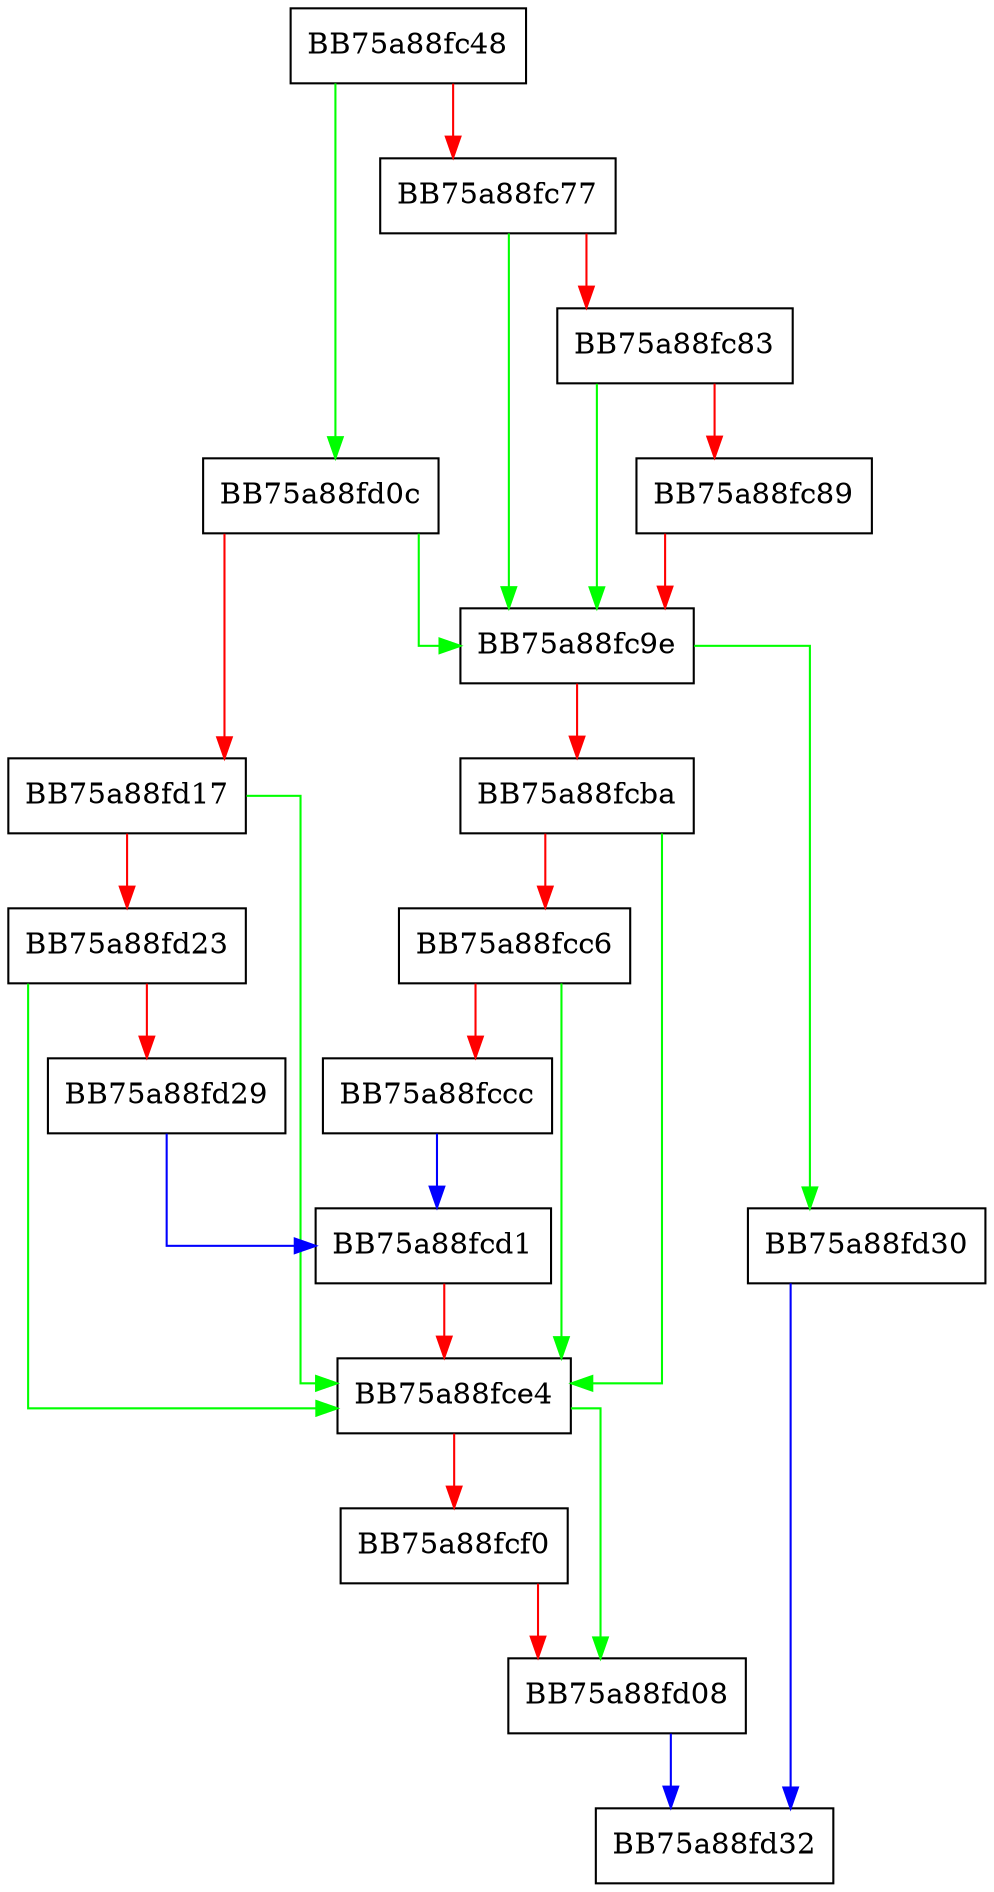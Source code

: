 digraph CreateSpynetReport {
  node [shape="box"];
  graph [splines=ortho];
  BB75a88fc48 -> BB75a88fd0c [color="green"];
  BB75a88fc48 -> BB75a88fc77 [color="red"];
  BB75a88fc77 -> BB75a88fc9e [color="green"];
  BB75a88fc77 -> BB75a88fc83 [color="red"];
  BB75a88fc83 -> BB75a88fc9e [color="green"];
  BB75a88fc83 -> BB75a88fc89 [color="red"];
  BB75a88fc89 -> BB75a88fc9e [color="red"];
  BB75a88fc9e -> BB75a88fd30 [color="green"];
  BB75a88fc9e -> BB75a88fcba [color="red"];
  BB75a88fcba -> BB75a88fce4 [color="green"];
  BB75a88fcba -> BB75a88fcc6 [color="red"];
  BB75a88fcc6 -> BB75a88fce4 [color="green"];
  BB75a88fcc6 -> BB75a88fccc [color="red"];
  BB75a88fccc -> BB75a88fcd1 [color="blue"];
  BB75a88fcd1 -> BB75a88fce4 [color="red"];
  BB75a88fce4 -> BB75a88fd08 [color="green"];
  BB75a88fce4 -> BB75a88fcf0 [color="red"];
  BB75a88fcf0 -> BB75a88fd08 [color="red"];
  BB75a88fd08 -> BB75a88fd32 [color="blue"];
  BB75a88fd0c -> BB75a88fc9e [color="green"];
  BB75a88fd0c -> BB75a88fd17 [color="red"];
  BB75a88fd17 -> BB75a88fce4 [color="green"];
  BB75a88fd17 -> BB75a88fd23 [color="red"];
  BB75a88fd23 -> BB75a88fce4 [color="green"];
  BB75a88fd23 -> BB75a88fd29 [color="red"];
  BB75a88fd29 -> BB75a88fcd1 [color="blue"];
  BB75a88fd30 -> BB75a88fd32 [color="blue"];
}